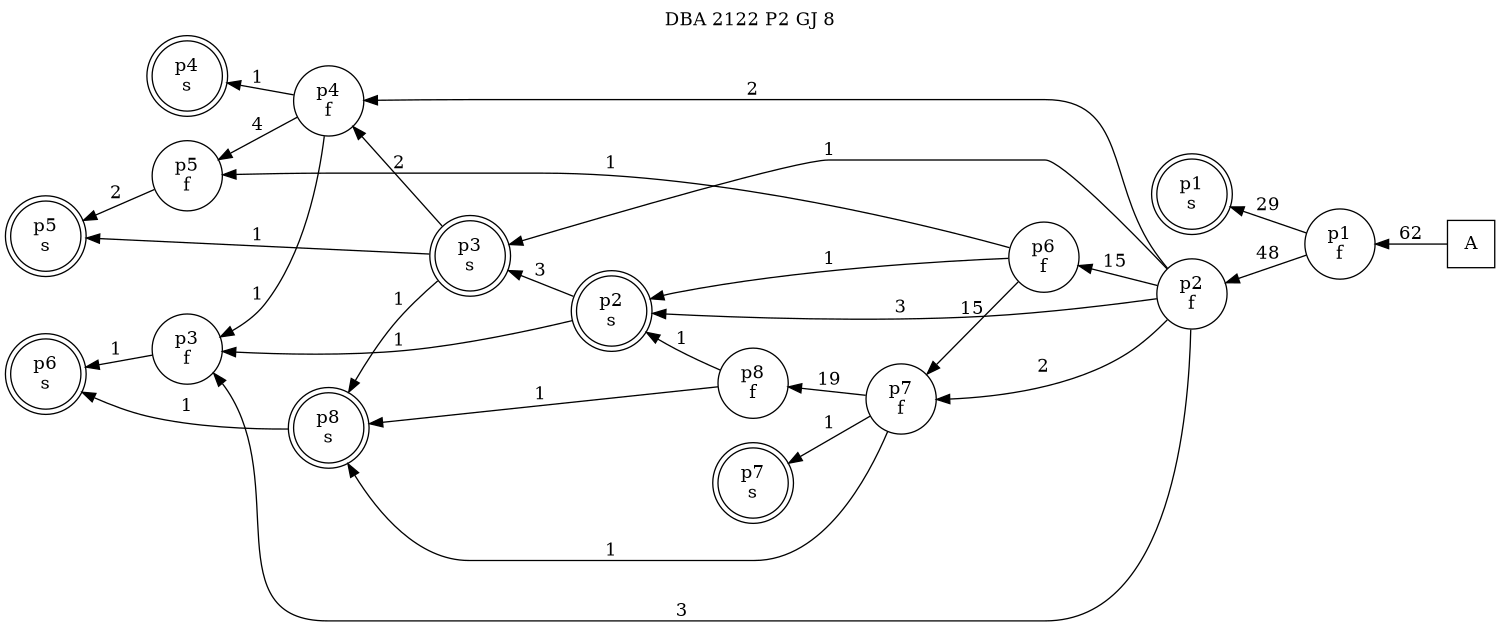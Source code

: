digraph DBA_2122_P2_GJ_8_GOOD {
labelloc="tl"
label= " DBA 2122 P2 GJ 8 "
rankdir="RL";
graph [ size=" 10 , 10 !"]

"A" [shape="square" label="A"]
"p1_f" [shape="circle" label="p1
f"]
"p1_s" [shape="doublecircle" label="p1
s"]
"p2_f" [shape="circle" label="p2
f"]
"p3_f" [shape="circle" label="p3
f"]
"p4_f" [shape="circle" label="p4
f"]
"p2_s" [shape="doublecircle" label="p2
s"]
"p6_f" [shape="circle" label="p6
f"]
"p5_f" [shape="circle" label="p5
f"]
"p6_s" [shape="doublecircle" label="p6
s"]
"p3_s" [shape="doublecircle" label="p3
s"]
"p5_s" [shape="doublecircle" label="p5
s"]
"p7_f" [shape="circle" label="p7
f"]
"p7_s" [shape="doublecircle" label="p7
s"]
"p8_f" [shape="circle" label="p8
f"]
"p8_s" [shape="doublecircle" label="p8
s"]
"p4_s" [shape="doublecircle" label="p4
s"]
"A" -> "p1_f" [ label=62]
"p1_f" -> "p1_s" [ label=29]
"p1_f" -> "p2_f" [ label=48]
"p2_f" -> "p3_f" [ label=3]
"p2_f" -> "p4_f" [ label=2]
"p2_f" -> "p2_s" [ label=3]
"p2_f" -> "p6_f" [ label=15]
"p2_f" -> "p3_s" [ label=1]
"p2_f" -> "p7_f" [ label=2]
"p3_f" -> "p6_s" [ label=1]
"p4_f" -> "p3_f" [ label=1]
"p4_f" -> "p5_f" [ label=4]
"p4_f" -> "p4_s" [ label=1]
"p2_s" -> "p3_f" [ label=1]
"p2_s" -> "p3_s" [ label=3]
"p6_f" -> "p2_s" [ label=1]
"p6_f" -> "p5_f" [ label=1]
"p6_f" -> "p7_f" [ label=15]
"p5_f" -> "p5_s" [ label=2]
"p3_s" -> "p4_f" [ label=2]
"p3_s" -> "p5_s" [ label=1]
"p3_s" -> "p8_s" [ label=1]
"p7_f" -> "p7_s" [ label=1]
"p7_f" -> "p8_f" [ label=19]
"p7_f" -> "p8_s" [ label=1]
"p8_f" -> "p2_s" [ label=1]
"p8_f" -> "p8_s" [ label=1]
"p8_s" -> "p6_s" [ label=1]
}
